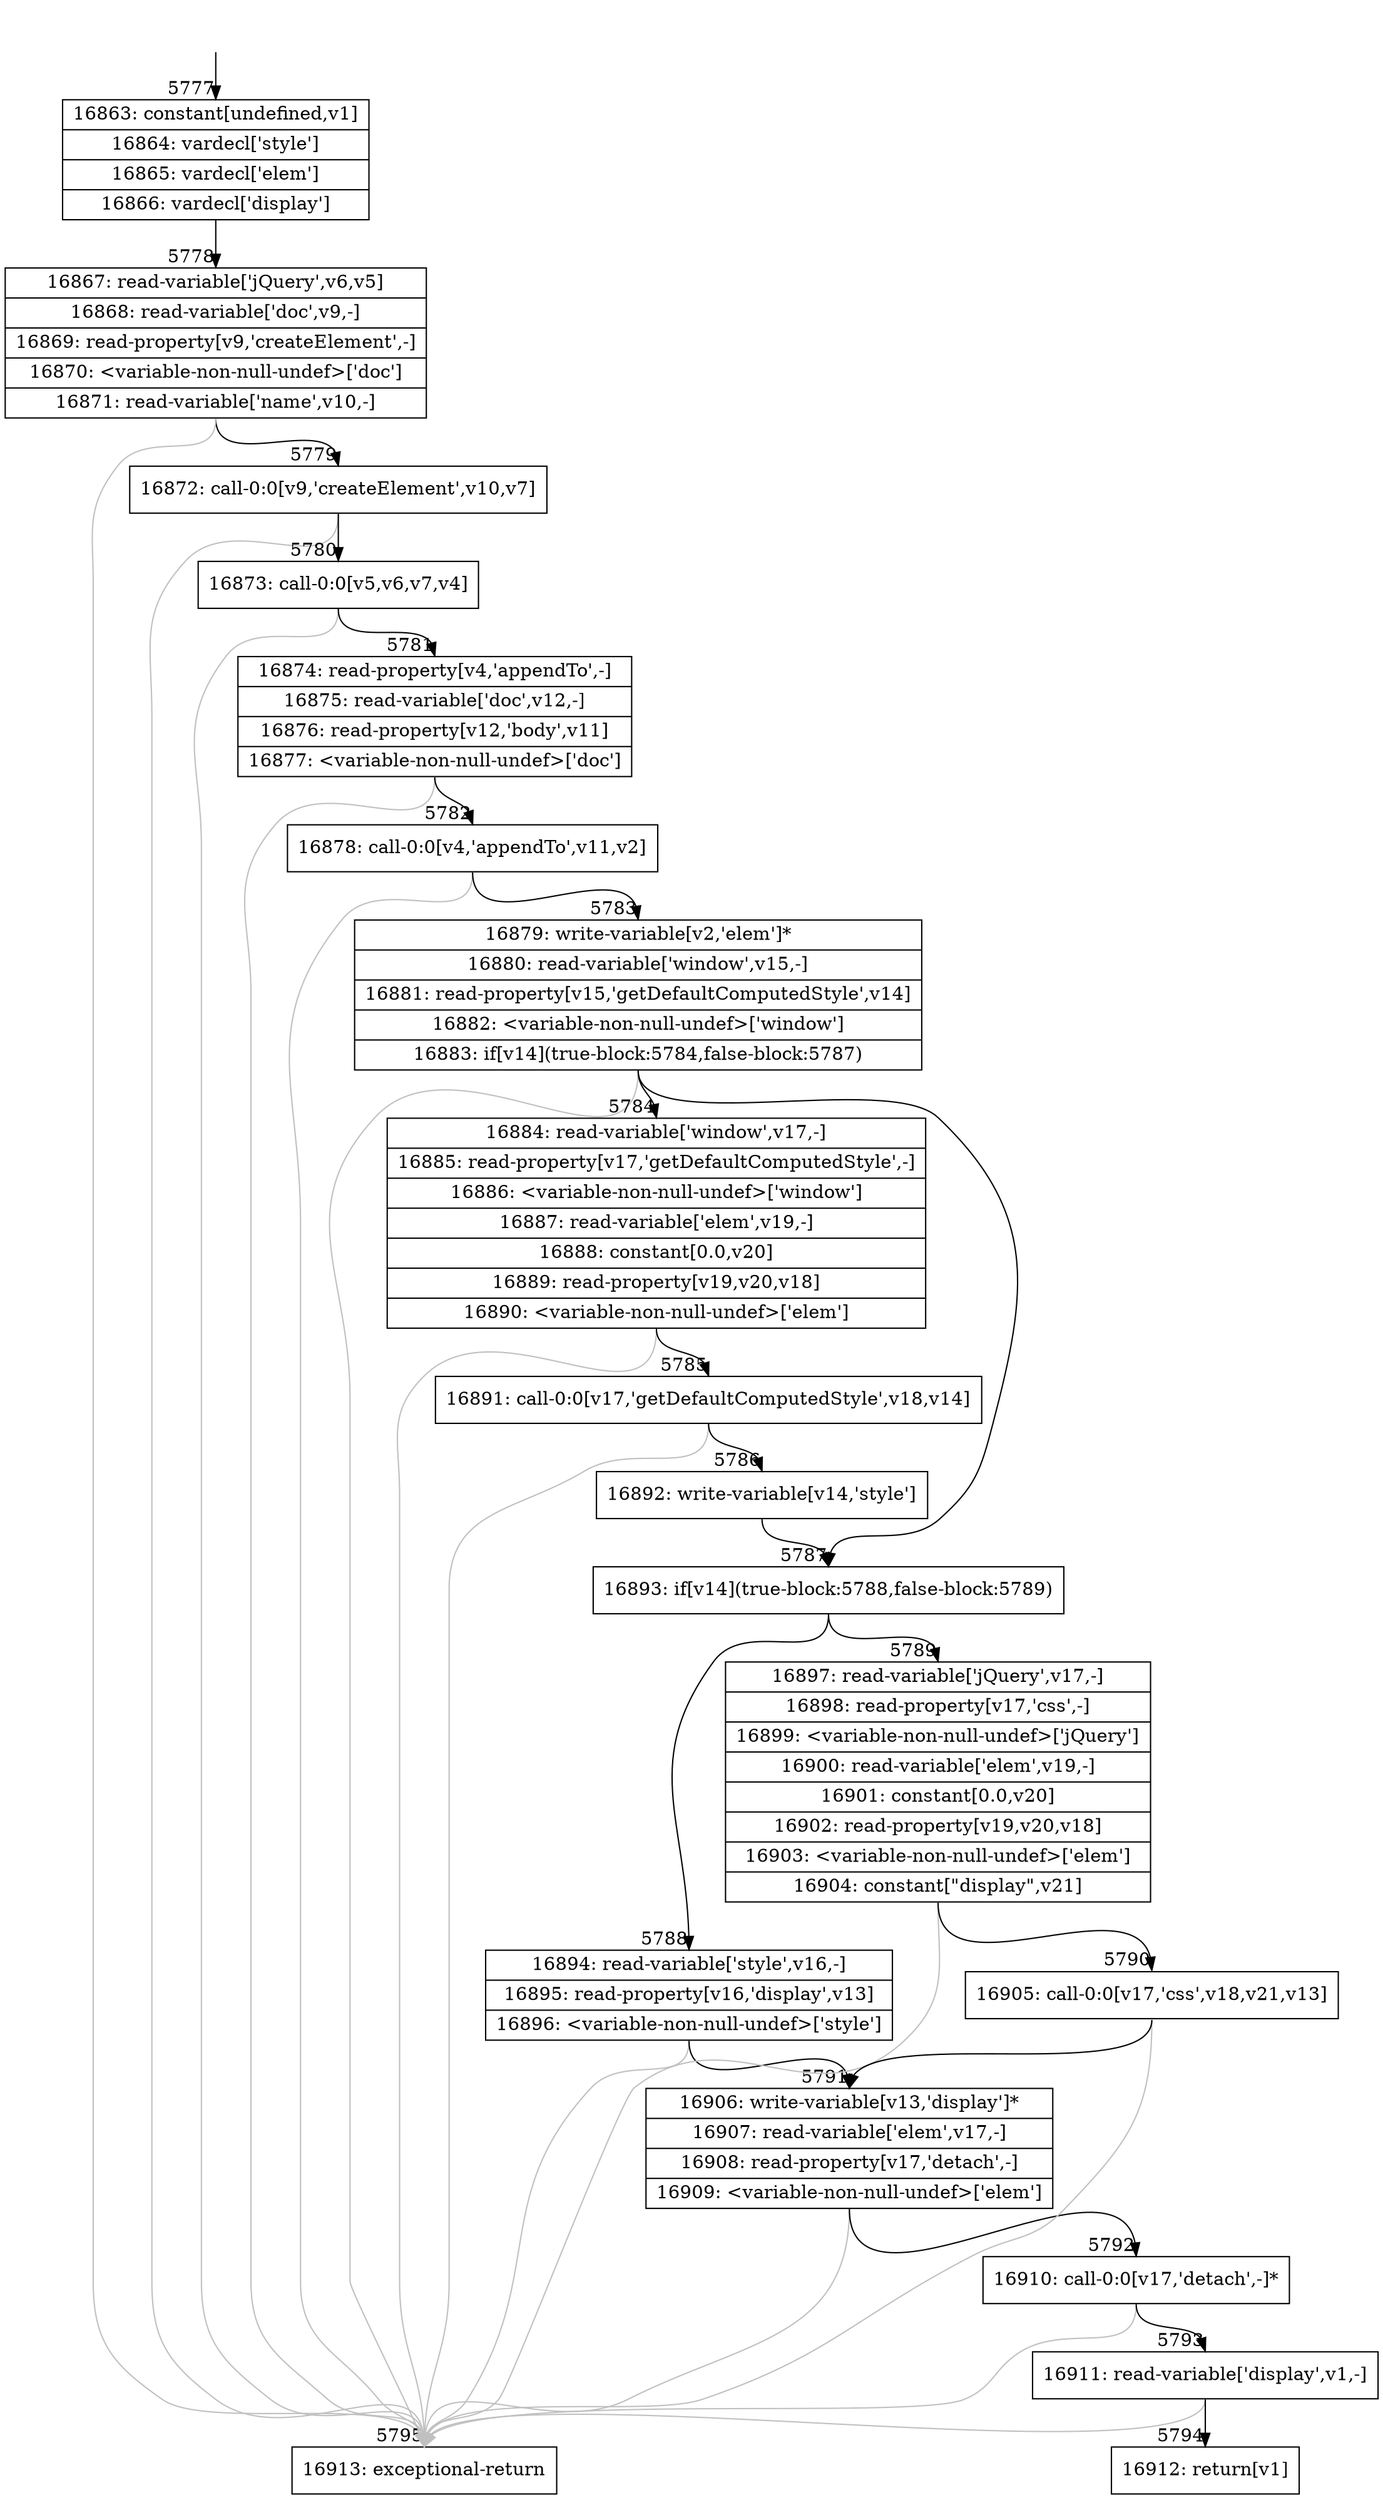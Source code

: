 digraph {
rankdir="TD"
BB_entry359[shape=none,label=""];
BB_entry359 -> BB5777 [tailport=s, headport=n, headlabel="    5777"]
BB5777 [shape=record label="{16863: constant[undefined,v1]|16864: vardecl['style']|16865: vardecl['elem']|16866: vardecl['display']}" ] 
BB5777 -> BB5778 [tailport=s, headport=n, headlabel="      5778"]
BB5778 [shape=record label="{16867: read-variable['jQuery',v6,v5]|16868: read-variable['doc',v9,-]|16869: read-property[v9,'createElement',-]|16870: \<variable-non-null-undef\>['doc']|16871: read-variable['name',v10,-]}" ] 
BB5778 -> BB5779 [tailport=s, headport=n, headlabel="      5779"]
BB5778 -> BB5795 [tailport=s, headport=n, color=gray, headlabel="      5795"]
BB5779 [shape=record label="{16872: call-0:0[v9,'createElement',v10,v7]}" ] 
BB5779 -> BB5780 [tailport=s, headport=n, headlabel="      5780"]
BB5779 -> BB5795 [tailport=s, headport=n, color=gray]
BB5780 [shape=record label="{16873: call-0:0[v5,v6,v7,v4]}" ] 
BB5780 -> BB5781 [tailport=s, headport=n, headlabel="      5781"]
BB5780 -> BB5795 [tailport=s, headport=n, color=gray]
BB5781 [shape=record label="{16874: read-property[v4,'appendTo',-]|16875: read-variable['doc',v12,-]|16876: read-property[v12,'body',v11]|16877: \<variable-non-null-undef\>['doc']}" ] 
BB5781 -> BB5782 [tailport=s, headport=n, headlabel="      5782"]
BB5781 -> BB5795 [tailport=s, headport=n, color=gray]
BB5782 [shape=record label="{16878: call-0:0[v4,'appendTo',v11,v2]}" ] 
BB5782 -> BB5783 [tailport=s, headport=n, headlabel="      5783"]
BB5782 -> BB5795 [tailport=s, headport=n, color=gray]
BB5783 [shape=record label="{16879: write-variable[v2,'elem']*|16880: read-variable['window',v15,-]|16881: read-property[v15,'getDefaultComputedStyle',v14]|16882: \<variable-non-null-undef\>['window']|16883: if[v14](true-block:5784,false-block:5787)}" ] 
BB5783 -> BB5787 [tailport=s, headport=n, headlabel="      5787"]
BB5783 -> BB5784 [tailport=s, headport=n, headlabel="      5784"]
BB5783 -> BB5795 [tailport=s, headport=n, color=gray]
BB5784 [shape=record label="{16884: read-variable['window',v17,-]|16885: read-property[v17,'getDefaultComputedStyle',-]|16886: \<variable-non-null-undef\>['window']|16887: read-variable['elem',v19,-]|16888: constant[0.0,v20]|16889: read-property[v19,v20,v18]|16890: \<variable-non-null-undef\>['elem']}" ] 
BB5784 -> BB5785 [tailport=s, headport=n, headlabel="      5785"]
BB5784 -> BB5795 [tailport=s, headport=n, color=gray]
BB5785 [shape=record label="{16891: call-0:0[v17,'getDefaultComputedStyle',v18,v14]}" ] 
BB5785 -> BB5786 [tailport=s, headport=n, headlabel="      5786"]
BB5785 -> BB5795 [tailport=s, headport=n, color=gray]
BB5786 [shape=record label="{16892: write-variable[v14,'style']}" ] 
BB5786 -> BB5787 [tailport=s, headport=n]
BB5787 [shape=record label="{16893: if[v14](true-block:5788,false-block:5789)}" ] 
BB5787 -> BB5788 [tailport=s, headport=n, headlabel="      5788"]
BB5787 -> BB5789 [tailport=s, headport=n, headlabel="      5789"]
BB5788 [shape=record label="{16894: read-variable['style',v16,-]|16895: read-property[v16,'display',v13]|16896: \<variable-non-null-undef\>['style']}" ] 
BB5788 -> BB5791 [tailport=s, headport=n, headlabel="      5791"]
BB5788 -> BB5795 [tailport=s, headport=n, color=gray]
BB5789 [shape=record label="{16897: read-variable['jQuery',v17,-]|16898: read-property[v17,'css',-]|16899: \<variable-non-null-undef\>['jQuery']|16900: read-variable['elem',v19,-]|16901: constant[0.0,v20]|16902: read-property[v19,v20,v18]|16903: \<variable-non-null-undef\>['elem']|16904: constant[\"display\",v21]}" ] 
BB5789 -> BB5790 [tailport=s, headport=n, headlabel="      5790"]
BB5789 -> BB5795 [tailport=s, headport=n, color=gray]
BB5790 [shape=record label="{16905: call-0:0[v17,'css',v18,v21,v13]}" ] 
BB5790 -> BB5791 [tailport=s, headport=n]
BB5790 -> BB5795 [tailport=s, headport=n, color=gray]
BB5791 [shape=record label="{16906: write-variable[v13,'display']*|16907: read-variable['elem',v17,-]|16908: read-property[v17,'detach',-]|16909: \<variable-non-null-undef\>['elem']}" ] 
BB5791 -> BB5792 [tailport=s, headport=n, headlabel="      5792"]
BB5791 -> BB5795 [tailport=s, headport=n, color=gray]
BB5792 [shape=record label="{16910: call-0:0[v17,'detach',-]*}" ] 
BB5792 -> BB5793 [tailport=s, headport=n, headlabel="      5793"]
BB5792 -> BB5795 [tailport=s, headport=n, color=gray]
BB5793 [shape=record label="{16911: read-variable['display',v1,-]}" ] 
BB5793 -> BB5794 [tailport=s, headport=n, headlabel="      5794"]
BB5793 -> BB5795 [tailport=s, headport=n, color=gray]
BB5794 [shape=record label="{16912: return[v1]}" ] 
BB5795 [shape=record label="{16913: exceptional-return}" ] 
}
